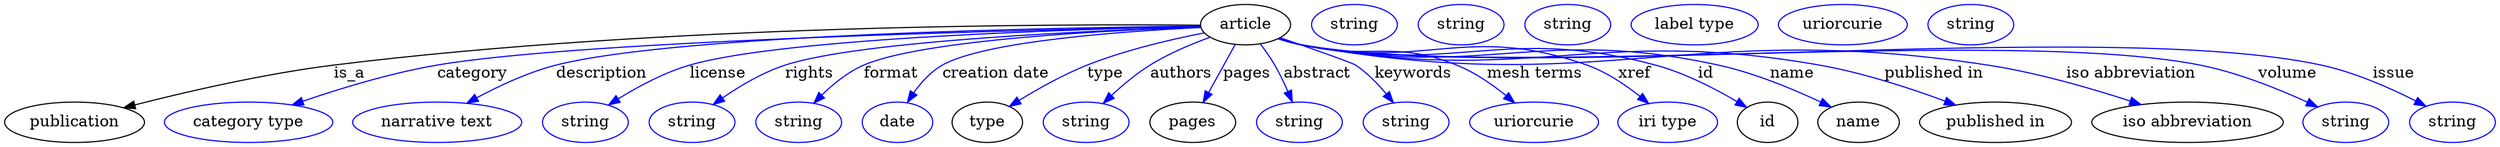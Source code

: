 digraph {
	graph [bb="0,0,1854.6,123"];
	node [label="\N"];
	article	 [height=0.5,
		label=article,
		pos="917.05,105",
		width=0.9027];
	publication	 [height=0.5,
		pos="50.046,18",
		width=1.3902];
	article -> publication	 [label=is_a,
		lp="255.05,61.5",
		pos="e,87.093,30.34 884.5,104.07 767.7,100.61 369.91,87.695 244.05,69 192.98,61.415 136,45.511 97.077,33.468"];
	category	 [color=blue,
		height=0.5,
		label="category type",
		pos="177.05,18",
		width=1.6249];
	article -> category	 [color=blue,
		label=category,
		lp="345.55,61.5",
		pos="e,210.57,32.794 884.54,104.22 776.65,101.45 431.09,91.028 322.05,69 286.83,61.887 248.55,48.151 220.17,36.725",
		style=solid];
	description	 [color=blue,
		height=0.5,
		label="narrative text",
		pos="311.05,18",
		width=1.6068];
	article -> description	 [color=blue,
		label=description,
		lp="439.55,61.5",
		pos="e,335.64,34.433 884.49,104.42 787.07,102.41 499.02,94.416 409.05,69 386.31,62.577 362.76,50.527 344.45,39.751",
		style=solid];
	license	 [color=blue,
		height=0.5,
		label=string,
		pos="417.05,18",
		width=0.84854];
	article -> license	 [color=blue,
		label=license,
		lp="527.05,61.5",
		pos="e,436.53,32.156 884.36,103.89 800.29,100.77 578.2,90.649 508.05,69 485.5,62.042 462.33,48.957 445.01,37.783",
		style=solid];
	rights	 [color=blue,
		height=0.5,
		label=string,
		pos="496.05,18",
		width=0.84854];
	article -> rights	 [color=blue,
		label=rights,
		lp="597.55,61.5",
		pos="e,514.7,32.288 884.48,103.27 811.66,99.109 637.69,87.511 582.05,69 560.92,61.972 539.38,49.186 523.14,38.175",
		style=solid];
	format	 [color=blue,
		height=0.5,
		label=string,
		pos="575.05,18",
		width=0.84854];
	article -> format	 [color=blue,
		label=format,
		lp="661.55,61.5",
		pos="e,590.87,33.652 884.68,102.81 821.97,98.243 686.25,86.613 643.05,69 626.68,62.329 610.74,50.737 598.42,40.289",
		style=solid];
	"creation date"	 [color=blue,
		height=0.5,
		label=date,
		pos="651.05,18",
		width=0.75];
	article -> "creation date"	 [color=blue,
		label="creation date",
		lp="740.05,61.5",
		pos="e,663.47,33.986 884.72,101.83 833.43,96.412 736.03,84.45 705.05,69 691.93,62.462 679.82,51.681 670.41,41.711",
		style=solid];
	type	 [height=0.5,
		pos="723.05,18",
		width=0.75];
	article -> type	 [color=blue,
		label=type,
		lp="819.05,61.5",
		pos="e,741.71,31.048 887.4,97.298 864.85,90.967 833.34,81.088 807.05,69 787.17,59.859 766.12,47.077 750.07,36.597",
		style=solid];
	authors	 [color=blue,
		height=0.5,
		label=string,
		pos="799.05,18",
		width=0.84854];
	article -> authors	 [color=blue,
		label=authors,
		lp="872.05,61.5",
		pos="e,813.85,34.313 892.36,93.26 879.81,86.821 864.6,78.271 852.05,69 841.13,60.941 830.15,50.787 821.03,41.664",
		style=solid];
	pages	 [height=0.5,
		pos="878.05,18",
		width=0.84854];
	article -> pages	 [color=blue,
		label=pages,
		lp="915.55,61.5",
		pos="e,885.93,35.58 909.15,87.394 903.71,75.248 896.37,58.867 890.18,45.071",
		style=solid];
	abstract	 [color=blue,
		height=0.5,
		label=string,
		pos="957.05,18",
		width=0.84854];
	article -> abstract	 [color=blue,
		label=abstract,
		lp="963.55,61.5",
		pos="e,949.75,35.575 926.03,87.518 928.98,81.665 932.22,75.082 935.05,69 938.65,61.254 942.39,52.762 945.75,44.967",
		style=solid];
	keywords	 [color=blue,
		height=0.5,
		label=string,
		pos="1036,18",
		width=0.84854];
	article -> keywords	 [color=blue,
		label=keywords,
		lp="1031.5,61.5",
		pos="e,1023.4,34.624 942.45,93.49 959.83,85.389 981.12,74.965 989.05,69 999.17,61.386 1008.9,51.419 1016.9,42.318",
		style=solid];
	"mesh terms"	 [color=blue,
		height=0.5,
		label=uriorcurie,
		pos="1130,18",
		width=1.2638];
	article -> "mesh terms"	 [color=blue,
		label="mesh terms",
		lp="1121,61.5",
		pos="e,1112.5,34.882 941.83,92.972 947.1,90.744 952.69,88.614 958.05,87 1003,73.472 1019,87.588 1062,69 1077.5,62.348 1092.6,51.539 1104.7,\
41.579",
		style=solid];
	xref	 [color=blue,
		height=0.5,
		label="iri type",
		pos="1230,18",
		width=1.011];
	article -> xref	 [color=blue,
		label=xref,
		lp="1197,61.5",
		pos="e,1212.7,34.114 941.3,92.817 946.7,90.543 952.47,88.434 958.05,87 1044,64.862 1073.6,99.452 1157,69 1174.5,62.634 1191.6,51.02 1204.9,\
40.481",
		style=solid];
	id	 [height=0.5,
		pos="1311,18",
		width=0.75];
	article -> id	 [color=blue,
		label=id,
		lp="1254.5,61.5",
		pos="e,1291.9,30.845 941.28,92.735 946.68,90.466 952.46,88.38 958.05,87 1067.9,59.855 1103.1,99.538 1212,69 1237.6,61.839 1264.2,47.695 \
1283.4,36.116",
		style=solid];
	name	 [height=0.5,
		pos="1387,18",
		width=0.84854];
	article -> name	 [color=blue,
		label=name,
		lp="1325.5,61.5",
		pos="e,1364.3,30.294 941.27,92.684 946.67,90.418 952.45,88.346 958.05,87 1090.5,55.117 1131.1,98.543 1264,69 1296.3,61.831 1330.9,46.755 \
1355.2,34.844",
		style=solid];
	"published in"	 [height=0.5,
		pos="1489,18",
		width=1.4985];
	article -> "published in"	 [color=blue,
		label="published in",
		lp="1431.5,61.5",
		pos="e,1456.6,32.575 941.26,92.632 946.66,90.369 952.44,88.312 958.05,87 1125.7,47.731 1176.1,102.1 1345,69 1380.4,62.068 1418.9,48.113 \
1447.1,36.55",
		style=solid];
	"iso abbreviation"	 [height=0.5,
		pos="1629,18",
		width=1.8776];
	article -> "iso abbreviation"	 [color=blue,
		label="iso abbreviation",
		lp="1572,61.5",
		pos="e,1591.6,33.143 941.24,92.584 946.65,90.325 952.44,88.28 958.05,87 1068.8,61.71 1357.1,88.435 1469,69 1508.1,62.221 1550.8,48.261 \
1582.2,36.658",
		style=solid];
	volume	 [color=blue,
		height=0.5,
		label=string,
		pos="1745,18",
		width=0.84854];
	article -> volume	 [color=blue,
		label=volume,
		lp="1691,61.5",
		pos="e,1722.4,30.344 941.24,92.55 946.64,90.293 952.43,88.258 958.05,87 1101.6,54.821 1475.7,97.774 1620,69 1653.1,62.406 1688.5,47.111 \
1713.2,34.98",
		style=solid];
	issue	 [color=blue,
		height=0.5,
		label=string,
		pos="1824,18",
		width=0.84854];
	article -> issue	 [color=blue,
		label=issue,
		lp="1771,61.5",
		pos="e,1803.1,31.146 941.23,92.535 946.64,90.279 952.43,88.248 958.05,87 1122.5,50.441 1552.1,107.82 1716,69 1744,62.384 1773.3,47.998 \
1794.3,36.187",
		style=solid];
	publication_type	 [color=blue,
		height=0.5,
		label=string,
		pos="998.05,105",
		width=0.84854];
	publication_pages	 [color=blue,
		height=0.5,
		label=string,
		pos="1077,105",
		width=0.84854];
	publication_id	 [color=blue,
		height=0.5,
		label=string,
		pos="1156,105",
		width=0.84854];
	publication_name	 [color=blue,
		height=0.5,
		label="label type",
		pos="1250,105",
		width=1.2638];
	"article_published in"	 [color=blue,
		height=0.5,
		label=uriorcurie,
		pos="1359,105",
		width=1.2638];
	"article_iso abbreviation"	 [color=blue,
		height=0.5,
		label=string,
		pos="1453,105",
		width=0.84854];
}
